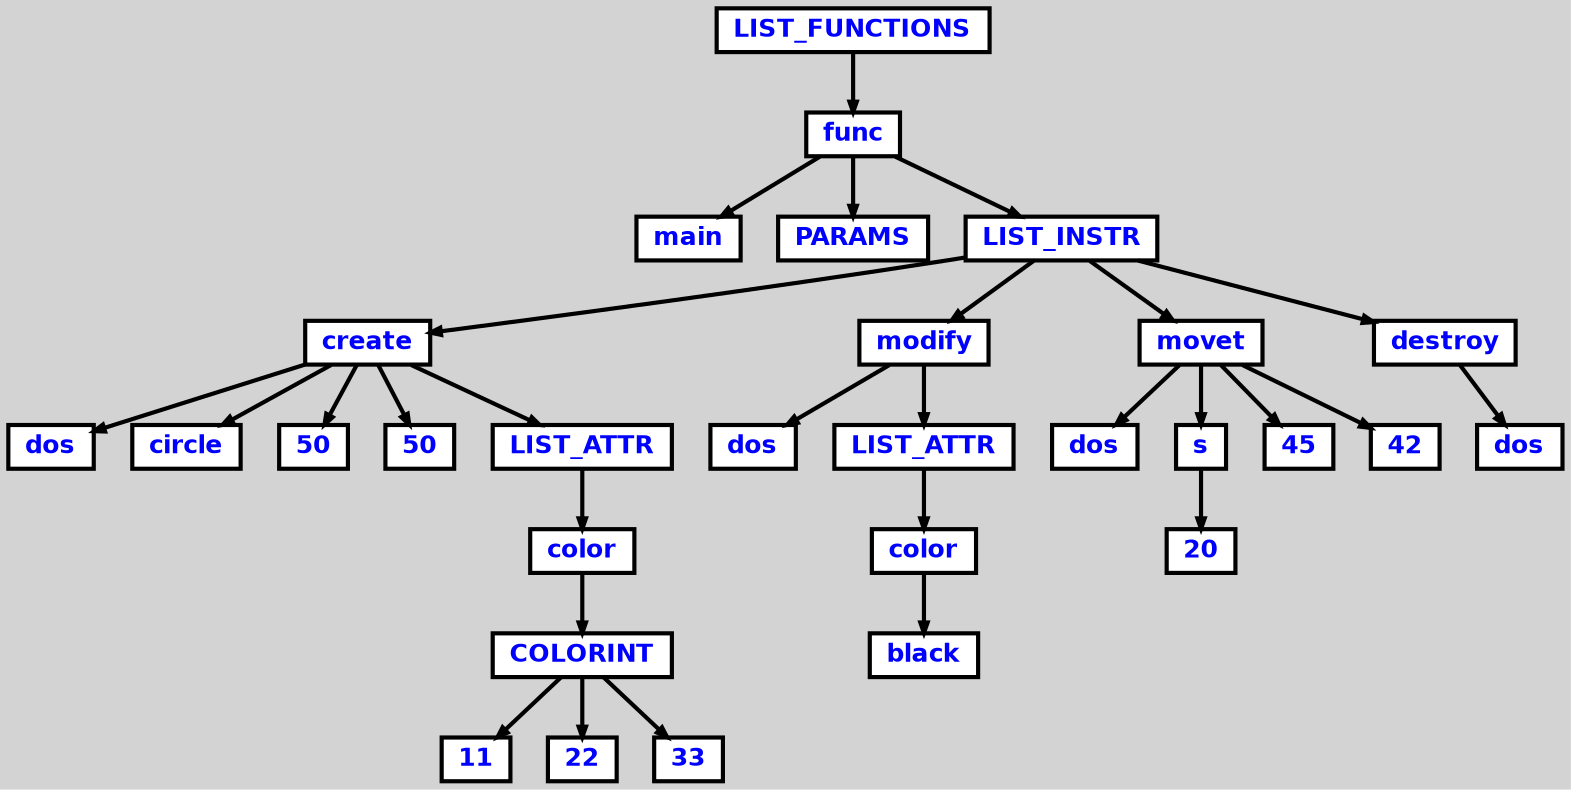digraph {

	ordering=out;
	ranksep=.4;
	bgcolor="lightgrey"; node [shape=box, fixedsize=false, fontsize=12, fontname="Helvetica-bold", fontcolor="blue"
		width=.25, height=.25, color="black", fillcolor="white", style="filled, solid, bold"];
	edge [arrowsize=.5, color="black", style="bold"]

  n0 [label="LIST_FUNCTIONS"];
  n1 [label="func"];
  n1 [label="func"];
  n2 [label="main"];
  n3 [label="PARAMS"];
  n4 [label="LIST_INSTR"];
  n4 [label="LIST_INSTR"];
  n5 [label="create"];
  n5 [label="create"];
  n6 [label="dos"];
  n7 [label="circle"];
  n8 [label="50"];
  n9 [label="50"];
  n10 [label="LIST_ATTR"];
  n10 [label="LIST_ATTR"];
  n11 [label="color"];
  n11 [label="color"];
  n12 [label="COLORINT"];
  n12 [label="COLORINT"];
  n13 [label="11"];
  n14 [label="22"];
  n15 [label="33"];
  n16 [label="modify"];
  n16 [label="modify"];
  n17 [label="dos"];
  n18 [label="LIST_ATTR"];
  n18 [label="LIST_ATTR"];
  n19 [label="color"];
  n19 [label="color"];
  n20 [label="black"];
  n21 [label="movet"];
  n21 [label="movet"];
  n22 [label="dos"];
  n23 [label="s"];
  n23 [label="s"];
  n24 [label="20"];
  n25 [label="45"];
  n26 [label="42"];
  n27 [label="destroy"];
  n27 [label="destroy"];
  n28 [label="dos"];

  n0 -> n1 // "LIST_FUNCTIONS" -> "func"
  n1 -> n2 // "func" -> "main"
  n1 -> n3 // "func" -> "PARAMS"
  n1 -> n4 // "func" -> "LIST_INSTR"
  n4 -> n5 // "LIST_INSTR" -> "create"
  n5 -> n6 // "create" -> "dos"
  n5 -> n7 // "create" -> "circle"
  n5 -> n8 // "create" -> "50"
  n5 -> n9 // "create" -> "50"
  n5 -> n10 // "create" -> "LIST_ATTR"
  n10 -> n11 // "LIST_ATTR" -> "color"
  n11 -> n12 // "color" -> "COLORINT"
  n12 -> n13 // "COLORINT" -> "11"
  n12 -> n14 // "COLORINT" -> "22"
  n12 -> n15 // "COLORINT" -> "33"
  n4 -> n16 // "LIST_INSTR" -> "modify"
  n16 -> n17 // "modify" -> "dos"
  n16 -> n18 // "modify" -> "LIST_ATTR"
  n18 -> n19 // "LIST_ATTR" -> "color"
  n19 -> n20 // "color" -> "black"
  n4 -> n21 // "LIST_INSTR" -> "movet"
  n21 -> n22 // "movet" -> "dos"
  n21 -> n23 // "movet" -> "s"
  n23 -> n24 // "s" -> "20"
  n21 -> n25 // "movet" -> "45"
  n21 -> n26 // "movet" -> "42"
  n4 -> n27 // "LIST_INSTR" -> "destroy"
  n27 -> n28 // "destroy" -> "dos"

}
